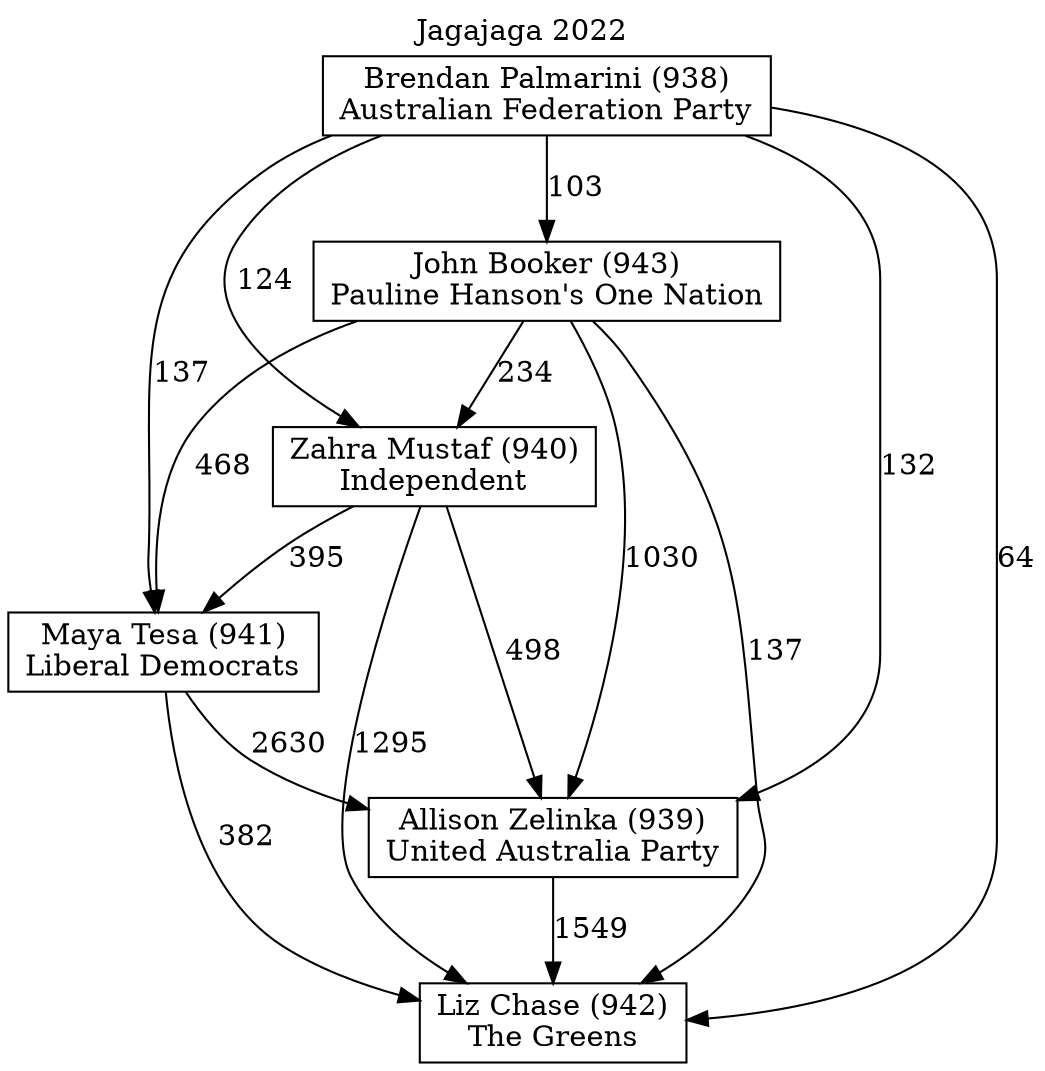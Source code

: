 // House preference flow
digraph "Liz Chase (942)_Jagajaga_2022" {
	graph [label="Jagajaga 2022" labelloc=t mclimit=10]
	node [shape=box]
	"John Booker (943)" [label="John Booker (943)
Pauline Hanson's One Nation"]
	"Maya Tesa (941)" [label="Maya Tesa (941)
Liberal Democrats"]
	"Liz Chase (942)" [label="Liz Chase (942)
The Greens"]
	"Zahra Mustaf (940)" [label="Zahra Mustaf (940)
Independent"]
	"Allison Zelinka (939)" [label="Allison Zelinka (939)
United Australia Party"]
	"Brendan Palmarini (938)" [label="Brendan Palmarini (938)
Australian Federation Party"]
	"Brendan Palmarini (938)" -> "Allison Zelinka (939)" [label=132]
	"John Booker (943)" -> "Allison Zelinka (939)" [label=1030]
	"John Booker (943)" -> "Zahra Mustaf (940)" [label=234]
	"Maya Tesa (941)" -> "Allison Zelinka (939)" [label=2630]
	"John Booker (943)" -> "Liz Chase (942)" [label=137]
	"Zahra Mustaf (940)" -> "Maya Tesa (941)" [label=395]
	"Zahra Mustaf (940)" -> "Liz Chase (942)" [label=1295]
	"Brendan Palmarini (938)" -> "Liz Chase (942)" [label=64]
	"Zahra Mustaf (940)" -> "Allison Zelinka (939)" [label=498]
	"Brendan Palmarini (938)" -> "John Booker (943)" [label=103]
	"Allison Zelinka (939)" -> "Liz Chase (942)" [label=1549]
	"John Booker (943)" -> "Maya Tesa (941)" [label=468]
	"Brendan Palmarini (938)" -> "Zahra Mustaf (940)" [label=124]
	"Brendan Palmarini (938)" -> "Maya Tesa (941)" [label=137]
	"Maya Tesa (941)" -> "Liz Chase (942)" [label=382]
}

